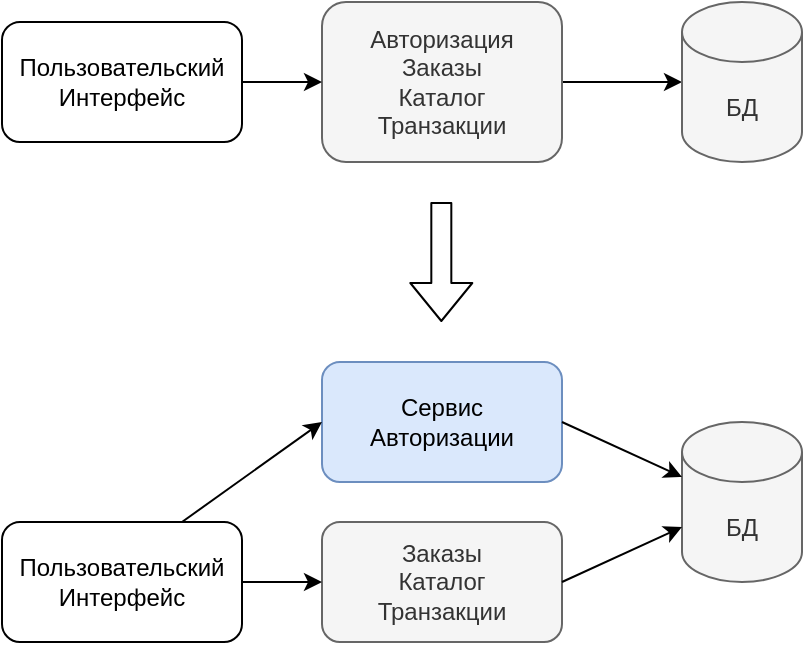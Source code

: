 <mxfile version="14.5.1" type="device"><diagram name="Page-1" id="38b20595-45e3-9b7f-d5ca-b57f44c5b66d"><mxGraphModel dx="886" dy="507" grid="1" gridSize="10" guides="1" tooltips="1" connect="1" arrows="1" fold="1" page="1" pageScale="1" pageWidth="1100" pageHeight="850" background="#ffffff" math="0" shadow="0"><root><mxCell id="0"/><mxCell id="1" parent="0"/><mxCell id="5wVgPP2Dg8-c7nbmGvgy-7" style="edgeStyle=orthogonalEdgeStyle;rounded=0;orthogonalLoop=1;jettySize=auto;html=1;entryX=0;entryY=0.5;entryDx=0;entryDy=0;entryPerimeter=0;" parent="1" source="5wVgPP2Dg8-c7nbmGvgy-2" target="5wVgPP2Dg8-c7nbmGvgy-4" edge="1"><mxGeometry relative="1" as="geometry"/></mxCell><mxCell id="5wVgPP2Dg8-c7nbmGvgy-2" value="Авторизация&lt;br&gt;Заказы&lt;br&gt;Каталог&lt;br&gt;Транзакции" style="rounded=1;whiteSpace=wrap;html=1;fillColor=#f5f5f5;strokeColor=#666666;fontColor=#333333;" parent="1" vertex="1"><mxGeometry x="200" y="30" width="120" height="80" as="geometry"/></mxCell><mxCell id="5wVgPP2Dg8-c7nbmGvgy-4" value="&lt;span&gt;БД&lt;/span&gt;" style="shape=cylinder3;whiteSpace=wrap;html=1;boundedLbl=1;backgroundOutline=1;size=15;fillColor=#f5f5f5;strokeColor=#666666;fontColor=#333333;" parent="1" vertex="1"><mxGeometry x="380" y="30" width="60" height="80" as="geometry"/></mxCell><mxCell id="5wVgPP2Dg8-c7nbmGvgy-6" value="" style="edgeStyle=orthogonalEdgeStyle;rounded=0;orthogonalLoop=1;jettySize=auto;html=1;entryX=0;entryY=0.5;entryDx=0;entryDy=0;" parent="1" source="5wVgPP2Dg8-c7nbmGvgy-5" edge="1" target="5wVgPP2Dg8-c7nbmGvgy-2"><mxGeometry relative="1" as="geometry"><mxPoint x="190" y="70" as="targetPoint"/></mxGeometry></mxCell><mxCell id="5wVgPP2Dg8-c7nbmGvgy-5" value="Пользовательский Интерфейс" style="rounded=1;whiteSpace=wrap;html=1;fillColor=#FFFFFF;" parent="1" vertex="1"><mxGeometry x="40" y="40" width="120" height="60" as="geometry"/></mxCell><mxCell id="5wVgPP2Dg8-c7nbmGvgy-8" value="" style="shape=flexArrow;endArrow=classic;html=1;" parent="1" edge="1"><mxGeometry width="50" height="50" relative="1" as="geometry"><mxPoint x="259.66" y="130" as="sourcePoint"/><mxPoint x="259.66" y="190" as="targetPoint"/></mxGeometry></mxCell><mxCell id="5wVgPP2Dg8-c7nbmGvgy-15" value="Сервис&lt;br&gt;Авторизации" style="rounded=1;whiteSpace=wrap;html=1;fillColor=#dae8fc;strokeColor=#6c8ebf;" parent="1" vertex="1"><mxGeometry x="200" y="210" width="120" height="60" as="geometry"/></mxCell><mxCell id="5wVgPP2Dg8-c7nbmGvgy-16" value="Заказы&lt;br&gt;Каталог&lt;br&gt;Транзакции" style="rounded=1;whiteSpace=wrap;html=1;fillColor=#f5f5f5;strokeColor=#666666;fontColor=#333333;" parent="1" vertex="1"><mxGeometry x="200" y="290" width="120" height="60" as="geometry"/></mxCell><mxCell id="5wVgPP2Dg8-c7nbmGvgy-19" value="&lt;span&gt;БД&lt;/span&gt;" style="shape=cylinder3;whiteSpace=wrap;html=1;boundedLbl=1;backgroundOutline=1;size=15;fillColor=#f5f5f5;strokeColor=#666666;fontColor=#333333;" parent="1" vertex="1"><mxGeometry x="380" y="240" width="60" height="80" as="geometry"/></mxCell><mxCell id="5wVgPP2Dg8-c7nbmGvgy-29" value="" style="edgeStyle=orthogonalEdgeStyle;rounded=0;orthogonalLoop=1;jettySize=auto;html=1;entryX=0;entryY=0.5;entryDx=0;entryDy=0;exitX=1;exitY=0.5;exitDx=0;exitDy=0;" parent="1" source="5wVgPP2Dg8-c7nbmGvgy-20" edge="1" target="5wVgPP2Dg8-c7nbmGvgy-16"><mxGeometry relative="1" as="geometry"><mxPoint x="190" y="330" as="targetPoint"/><mxPoint x="160" y="330.0" as="sourcePoint"/></mxGeometry></mxCell><mxCell id="5wVgPP2Dg8-c7nbmGvgy-20" value="Пользовательский Интерфейс" style="rounded=1;whiteSpace=wrap;html=1;fillColor=#FFFFFF;" parent="1" vertex="1"><mxGeometry x="40" y="290" width="120" height="60" as="geometry"/></mxCell><mxCell id="5wVgPP2Dg8-c7nbmGvgy-21" value="" style="endArrow=classic;html=1;exitX=0.75;exitY=0;exitDx=0;exitDy=0;entryX=0;entryY=0.5;entryDx=0;entryDy=0;" parent="1" source="5wVgPP2Dg8-c7nbmGvgy-20" target="5wVgPP2Dg8-c7nbmGvgy-15" edge="1"><mxGeometry width="50" height="50" relative="1" as="geometry"><mxPoint x="130" y="300.0" as="sourcePoint"/><mxPoint x="190" y="210.0" as="targetPoint"/></mxGeometry></mxCell><mxCell id="qWfTNnYrOVJP4Vd4o4ox-1" value="" style="endArrow=classic;html=1;exitX=1;exitY=0.5;exitDx=0;exitDy=0;entryX=0;entryY=0;entryDx=0;entryDy=52.5;entryPerimeter=0;" edge="1" parent="1" source="5wVgPP2Dg8-c7nbmGvgy-16" target="5wVgPP2Dg8-c7nbmGvgy-19"><mxGeometry width="50" height="50" relative="1" as="geometry"><mxPoint x="140" y="310" as="sourcePoint"/><mxPoint x="210" y="250" as="targetPoint"/></mxGeometry></mxCell><mxCell id="qWfTNnYrOVJP4Vd4o4ox-2" value="" style="endArrow=classic;html=1;exitX=1;exitY=0.5;exitDx=0;exitDy=0;entryX=0;entryY=0;entryDx=0;entryDy=27.5;entryPerimeter=0;" edge="1" parent="1" source="5wVgPP2Dg8-c7nbmGvgy-15" target="5wVgPP2Dg8-c7nbmGvgy-19"><mxGeometry width="50" height="50" relative="1" as="geometry"><mxPoint x="330" y="340" as="sourcePoint"/><mxPoint x="390" y="302.5" as="targetPoint"/></mxGeometry></mxCell></root></mxGraphModel></diagram></mxfile>